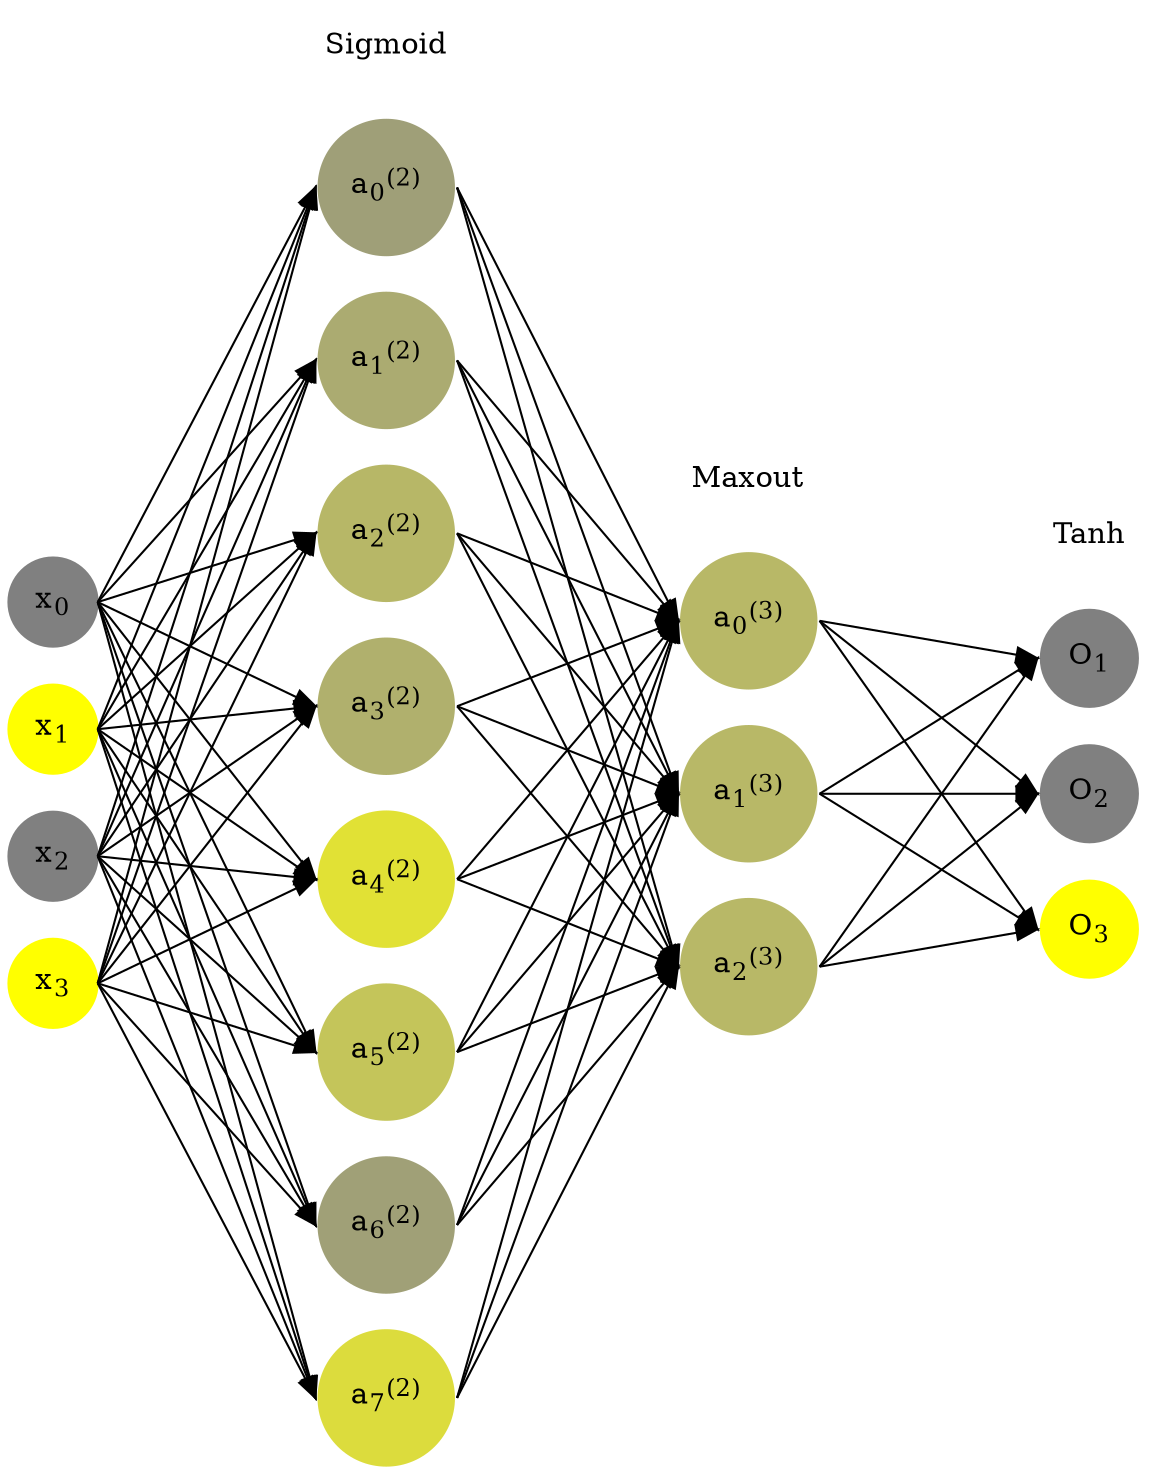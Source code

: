digraph G {
	rankdir = LR;
	splines=false;
	edge[style=invis];
	ranksep= 1.4;
	{
	node [shape=circle, color="0.1667, 0.0, 0.5", style=filled, fillcolor="0.1667, 0.0, 0.5"];
	x0 [label=<x<sub>0</sub>>];
	}
	{
	node [shape=circle, color="0.1667, 1.0, 1.0", style=filled, fillcolor="0.1667, 1.0, 1.0"];
	x1 [label=<x<sub>1</sub>>];
	}
	{
	node [shape=circle, color="0.1667, 0.0, 0.5", style=filled, fillcolor="0.1667, 0.0, 0.5"];
	x2 [label=<x<sub>2</sub>>];
	}
	{
	node [shape=circle, color="0.1667, 1.0, 1.0", style=filled, fillcolor="0.1667, 1.0, 1.0"];
	x3 [label=<x<sub>3</sub>>];
	}
	{
	node [shape=circle, color="0.1667, 0.245255, 0.622627", style=filled, fillcolor="0.1667, 0.245255, 0.622627"];
	a02 [label=<a<sub>0</sub><sup>(2)</sup>>];
	}
	{
	node [shape=circle, color="0.1667, 0.341072, 0.670536", style=filled, fillcolor="0.1667, 0.341072, 0.670536"];
	a12 [label=<a<sub>1</sub><sup>(2)</sup>>];
	}
	{
	node [shape=circle, color="0.1667, 0.433871, 0.716935", style=filled, fillcolor="0.1667, 0.433871, 0.716935"];
	a22 [label=<a<sub>2</sub><sup>(2)</sup>>];
	}
	{
	node [shape=circle, color="0.1667, 0.376935, 0.688467", style=filled, fillcolor="0.1667, 0.376935, 0.688467"];
	a32 [label=<a<sub>3</sub><sup>(2)</sup>>];
	}
	{
	node [shape=circle, color="0.1667, 0.760539, 0.880269", style=filled, fillcolor="0.1667, 0.760539, 0.880269"];
	a42 [label=<a<sub>4</sub><sup>(2)</sup>>];
	}
	{
	node [shape=circle, color="0.1667, 0.539199, 0.769599", style=filled, fillcolor="0.1667, 0.539199, 0.769599"];
	a52 [label=<a<sub>5</sub><sup>(2)</sup>>];
	}
	{
	node [shape=circle, color="0.1667, 0.253758, 0.626879", style=filled, fillcolor="0.1667, 0.253758, 0.626879"];
	a62 [label=<a<sub>6</sub><sup>(2)</sup>>];
	}
	{
	node [shape=circle, color="0.1667, 0.720167, 0.860084", style=filled, fillcolor="0.1667, 0.720167, 0.860084"];
	a72 [label=<a<sub>7</sub><sup>(2)</sup>>];
	}
	{
	node [shape=circle, color="0.1667, 0.439889, 0.719945", style=filled, fillcolor="0.1667, 0.439889, 0.719945"];
	a03 [label=<a<sub>0</sub><sup>(3)</sup>>];
	}
	{
	node [shape=circle, color="0.1667, 0.439889, 0.719945", style=filled, fillcolor="0.1667, 0.439889, 0.719945"];
	a13 [label=<a<sub>1</sub><sup>(3)</sup>>];
	}
	{
	node [shape=circle, color="0.1667, 0.439889, 0.719945", style=filled, fillcolor="0.1667, 0.439889, 0.719945"];
	a23 [label=<a<sub>2</sub><sup>(3)</sup>>];
	}
	{
	node [shape=circle, color="0.1667, 0.0, 0.5", style=filled, fillcolor="0.1667, 0.0, 0.5"];
	O1 [label=<O<sub>1</sub>>];
	}
	{
	node [shape=circle, color="0.1667, 0.0, 0.5", style=filled, fillcolor="0.1667, 0.0, 0.5"];
	O2 [label=<O<sub>2</sub>>];
	}
	{
	node [shape=circle, color="0.1667, 1.0, 1.0", style=filled, fillcolor="0.1667, 1.0, 1.0"];
	O3 [label=<O<sub>3</sub>>];
	}
	{
	rank=same;
	x0->x1->x2->x3;
	}
	{
	rank=same;
	a02->a12->a22->a32->a42->a52->a62->a72;
	}
	{
	rank=same;
	a03->a13->a23;
	}
	{
	rank=same;
	O1->O2->O3;
	}
	l1 [shape=plaintext,label="Sigmoid"];
	l1->a02;
	{rank=same; l1;a02};
	l2 [shape=plaintext,label="Maxout"];
	l2->a03;
	{rank=same; l2;a03};
	l3 [shape=plaintext,label="Tanh"];
	l3->O1;
	{rank=same; l3;O1};
edge[style=solid, tailport=e, headport=w];
	{x0;x1;x2;x3} -> {a02;a12;a22;a32;a42;a52;a62;a72};
	{a02;a12;a22;a32;a42;a52;a62;a72} -> {a03;a13;a23};
	{a03;a13;a23} -> {O1,O2,O3};
}